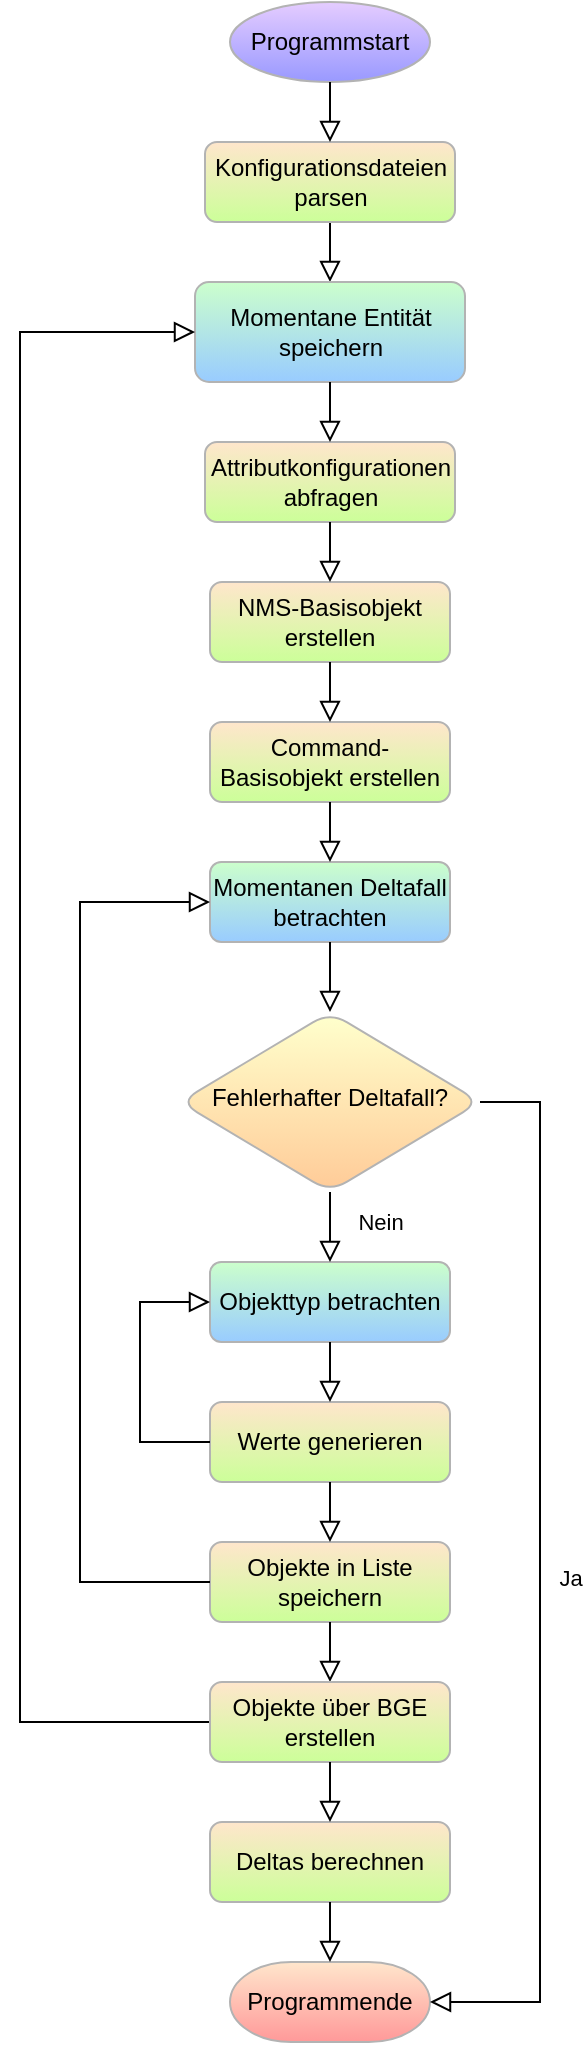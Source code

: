 <mxfile version="18.2.0" type="device"><diagram id="C5RBs43oDa-KdzZeNtuy" name="Page-1"><mxGraphModel dx="1408" dy="693" grid="1" gridSize="10" guides="1" tooltips="1" connect="1" arrows="1" fold="1" page="1" pageScale="1" pageWidth="827" pageHeight="1169" math="0" shadow="0"><root><mxCell id="WIyWlLk6GJQsqaUBKTNV-0"/><mxCell id="WIyWlLk6GJQsqaUBKTNV-1" parent="WIyWlLk6GJQsqaUBKTNV-0"/><mxCell id="WIyWlLk6GJQsqaUBKTNV-2" value="" style="rounded=0;html=1;jettySize=auto;orthogonalLoop=1;fontSize=11;endArrow=block;endFill=0;endSize=8;strokeWidth=1;shadow=0;labelBackgroundColor=none;edgeStyle=orthogonalEdgeStyle;entryX=0.5;entryY=0;entryDx=0;entryDy=0;" parent="WIyWlLk6GJQsqaUBKTNV-1" source="WIyWlLk6GJQsqaUBKTNV-3" target="54IcPYgjZQxZPNnTo4zi-11" edge="1"><mxGeometry relative="1" as="geometry"><mxPoint x="285" y="150" as="targetPoint"/></mxGeometry></mxCell><mxCell id="WIyWlLk6GJQsqaUBKTNV-3" value="Konfigurationsdateien parsen" style="rounded=1;whiteSpace=wrap;html=1;fontSize=12;glass=0;strokeWidth=1;shadow=0;gradientColor=#CCFF99;fillColor=#FFE6CC;strokeColor=#B3B3B3;fontColor=#000000;sketch=0;" parent="WIyWlLk6GJQsqaUBKTNV-1" vertex="1"><mxGeometry x="222.5" y="210" width="125" height="40" as="geometry"/></mxCell><mxCell id="WIyWlLk6GJQsqaUBKTNV-11" value="Attributkonfigurationen abfragen" style="rounded=1;whiteSpace=wrap;html=1;fontSize=12;glass=0;strokeWidth=1;shadow=0;fillColor=#FFE6CC;strokeColor=#B3B3B3;fontColor=#000000;gradientColor=#CCFF99;sketch=0;" parent="WIyWlLk6GJQsqaUBKTNV-1" vertex="1"><mxGeometry x="222.5" y="360" width="125" height="40" as="geometry"/></mxCell><mxCell id="54IcPYgjZQxZPNnTo4zi-11" value="Momentane Entität speichern" style="rounded=1;whiteSpace=wrap;html=1;absoluteArcSize=1;arcSize=14;strokeWidth=1;shadow=0;glass=0;sketch=0;fontFamily=Helvetica;fontSize=12;fontColor=#000000;fillColor=#CCFFCC;gradientColor=#99CCFF;strokeColor=#B3B3B3;" parent="WIyWlLk6GJQsqaUBKTNV-1" vertex="1"><mxGeometry x="217.5" y="280" width="135" height="50" as="geometry"/></mxCell><mxCell id="54IcPYgjZQxZPNnTo4zi-12" value="" style="rounded=0;html=1;jettySize=auto;orthogonalLoop=1;fontSize=11;endArrow=block;endFill=0;endSize=8;strokeWidth=1;shadow=0;labelBackgroundColor=none;edgeStyle=orthogonalEdgeStyle;exitX=0.5;exitY=1;exitDx=0;exitDy=0;" parent="WIyWlLk6GJQsqaUBKTNV-1" source="54IcPYgjZQxZPNnTo4zi-11" target="WIyWlLk6GJQsqaUBKTNV-11" edge="1"><mxGeometry y="15" relative="1" as="geometry"><mxPoint as="offset"/><mxPoint x="295" y="250" as="sourcePoint"/><mxPoint x="295" y="290" as="targetPoint"/></mxGeometry></mxCell><mxCell id="54IcPYgjZQxZPNnTo4zi-13" value="NMS-Basisobjekt erstellen" style="rounded=1;whiteSpace=wrap;html=1;fontSize=12;glass=0;strokeWidth=1;shadow=0;fillColor=#FFE6CC;strokeColor=#B3B3B3;fontColor=#000000;gradientColor=#CCFF99;sketch=0;" parent="WIyWlLk6GJQsqaUBKTNV-1" vertex="1"><mxGeometry x="225" y="430" width="120" height="40" as="geometry"/></mxCell><mxCell id="54IcPYgjZQxZPNnTo4zi-14" value="" style="rounded=0;html=1;jettySize=auto;orthogonalLoop=1;fontSize=11;endArrow=block;endFill=0;endSize=8;strokeWidth=1;shadow=0;labelBackgroundColor=none;edgeStyle=orthogonalEdgeStyle;exitX=0.5;exitY=1;exitDx=0;exitDy=0;entryX=0.5;entryY=0;entryDx=0;entryDy=0;" parent="WIyWlLk6GJQsqaUBKTNV-1" source="WIyWlLk6GJQsqaUBKTNV-11" target="54IcPYgjZQxZPNnTo4zi-13" edge="1"><mxGeometry y="15" relative="1" as="geometry"><mxPoint as="offset"/><mxPoint x="600" y="300" as="sourcePoint"/><mxPoint x="670" y="420" as="targetPoint"/></mxGeometry></mxCell><mxCell id="NFOxhoEkHo1SYY4BOh8E-0" value="Command-Basisobjekt erstellen" style="rounded=1;whiteSpace=wrap;html=1;fontSize=12;glass=0;strokeWidth=1;shadow=0;fillColor=#FFE6CC;strokeColor=#B3B3B3;fontColor=#000000;gradientColor=#CCFF99;sketch=0;" vertex="1" parent="WIyWlLk6GJQsqaUBKTNV-1"><mxGeometry x="225" y="500" width="120" height="40" as="geometry"/></mxCell><mxCell id="NFOxhoEkHo1SYY4BOh8E-1" value="" style="rounded=0;html=1;jettySize=auto;orthogonalLoop=1;fontSize=11;endArrow=block;endFill=0;endSize=8;strokeWidth=1;shadow=0;labelBackgroundColor=none;edgeStyle=orthogonalEdgeStyle;exitX=0.5;exitY=1;exitDx=0;exitDy=0;entryX=0.5;entryY=0;entryDx=0;entryDy=0;" edge="1" parent="WIyWlLk6GJQsqaUBKTNV-1" source="54IcPYgjZQxZPNnTo4zi-13" target="NFOxhoEkHo1SYY4BOh8E-0"><mxGeometry y="15" relative="1" as="geometry"><mxPoint as="offset"/><mxPoint x="295" y="420" as="sourcePoint"/><mxPoint x="295" y="460" as="targetPoint"/></mxGeometry></mxCell><mxCell id="NFOxhoEkHo1SYY4BOh8E-2" value="Momentanen Deltafall betrachten" style="rounded=1;whiteSpace=wrap;html=1;fontSize=12;glass=0;strokeWidth=1;shadow=0;fillColor=#CCFFCC;strokeColor=#B3B3B3;fontColor=#000000;gradientColor=#99CCFF;sketch=0;arcSize=14;" vertex="1" parent="WIyWlLk6GJQsqaUBKTNV-1"><mxGeometry x="225" y="570" width="120" height="40" as="geometry"/></mxCell><mxCell id="NFOxhoEkHo1SYY4BOh8E-3" value="" style="rounded=0;html=1;jettySize=auto;orthogonalLoop=1;fontSize=11;endArrow=block;endFill=0;endSize=8;strokeWidth=1;shadow=0;labelBackgroundColor=none;edgeStyle=orthogonalEdgeStyle;exitX=0.5;exitY=1;exitDx=0;exitDy=0;entryX=0.5;entryY=0;entryDx=0;entryDy=0;" edge="1" parent="WIyWlLk6GJQsqaUBKTNV-1" source="NFOxhoEkHo1SYY4BOh8E-0" target="NFOxhoEkHo1SYY4BOh8E-2"><mxGeometry y="15" relative="1" as="geometry"><mxPoint as="offset"/><mxPoint x="295" y="500" as="sourcePoint"/><mxPoint x="295" y="540" as="targetPoint"/></mxGeometry></mxCell><mxCell id="NFOxhoEkHo1SYY4BOh8E-4" value="Fehlerhafter Deltafall?" style="rhombus;whiteSpace=wrap;html=1;shadow=0;fontFamily=Helvetica;fontSize=12;align=center;strokeWidth=1;spacing=6;spacingTop=-4;fillColor=#FFCC99;strokeColor=#B3B3B3;fontColor=#000000;rounded=1;glass=0;gradientColor=#FFFFCC;sketch=0;gradientDirection=north;" vertex="1" parent="WIyWlLk6GJQsqaUBKTNV-1"><mxGeometry x="210" y="645" width="150" height="90" as="geometry"/></mxCell><mxCell id="NFOxhoEkHo1SYY4BOh8E-5" value="" style="rounded=0;html=1;jettySize=auto;orthogonalLoop=1;fontSize=11;endArrow=block;endFill=0;endSize=8;strokeWidth=1;shadow=0;labelBackgroundColor=none;edgeStyle=orthogonalEdgeStyle;exitX=0.5;exitY=1;exitDx=0;exitDy=0;entryX=0.5;entryY=0;entryDx=0;entryDy=0;" edge="1" parent="WIyWlLk6GJQsqaUBKTNV-1" source="NFOxhoEkHo1SYY4BOh8E-2" target="NFOxhoEkHo1SYY4BOh8E-4"><mxGeometry y="15" relative="1" as="geometry"><mxPoint as="offset"/><mxPoint x="295" y="580" as="sourcePoint"/><mxPoint x="295" y="620" as="targetPoint"/></mxGeometry></mxCell><mxCell id="NFOxhoEkHo1SYY4BOh8E-7" value="Objekttyp betrachten" style="rounded=1;whiteSpace=wrap;html=1;fontSize=12;glass=0;strokeWidth=1;shadow=0;fillColor=#CCFFCC;strokeColor=#B3B3B3;fontColor=#000000;gradientColor=#99CCFF;sketch=0;arcSize=14;" vertex="1" parent="WIyWlLk6GJQsqaUBKTNV-1"><mxGeometry x="225" y="770" width="120" height="40" as="geometry"/></mxCell><mxCell id="NFOxhoEkHo1SYY4BOh8E-9" value="Nein" style="rounded=0;html=1;jettySize=auto;orthogonalLoop=1;fontSize=11;endArrow=block;endFill=0;endSize=8;strokeWidth=1;shadow=0;labelBackgroundColor=none;edgeStyle=orthogonalEdgeStyle;exitX=0.5;exitY=1;exitDx=0;exitDy=0;" edge="1" parent="WIyWlLk6GJQsqaUBKTNV-1" source="NFOxhoEkHo1SYY4BOh8E-4" target="NFOxhoEkHo1SYY4BOh8E-7"><mxGeometry x="0.111" y="25" relative="1" as="geometry"><mxPoint as="offset"/><mxPoint x="420" y="760" as="sourcePoint"/><mxPoint x="420" y="800" as="targetPoint"/></mxGeometry></mxCell><mxCell id="NFOxhoEkHo1SYY4BOh8E-10" value="Werte generieren" style="rounded=1;whiteSpace=wrap;html=1;fontSize=12;glass=0;strokeWidth=1;shadow=0;fillColor=#FFE6CC;strokeColor=#B3B3B3;fontColor=#000000;gradientColor=#CCFF99;sketch=0;" vertex="1" parent="WIyWlLk6GJQsqaUBKTNV-1"><mxGeometry x="225" y="840" width="120" height="40" as="geometry"/></mxCell><mxCell id="NFOxhoEkHo1SYY4BOh8E-11" value="" style="rounded=0;html=1;jettySize=auto;orthogonalLoop=1;fontSize=11;endArrow=block;endFill=0;endSize=8;strokeWidth=1;shadow=0;labelBackgroundColor=none;edgeStyle=orthogonalEdgeStyle;exitX=0.5;exitY=1;exitDx=0;exitDy=0;entryX=0.5;entryY=0;entryDx=0;entryDy=0;" edge="1" parent="WIyWlLk6GJQsqaUBKTNV-1" source="NFOxhoEkHo1SYY4BOh8E-7" target="NFOxhoEkHo1SYY4BOh8E-10"><mxGeometry y="15" relative="1" as="geometry"><mxPoint as="offset"/><mxPoint x="295" y="660" as="sourcePoint"/><mxPoint x="295" y="690" as="targetPoint"/></mxGeometry></mxCell><mxCell id="NFOxhoEkHo1SYY4BOh8E-12" value="Objekte in Liste speichern" style="rounded=1;whiteSpace=wrap;html=1;fontSize=12;glass=0;strokeWidth=1;shadow=0;fillColor=#FFE6CC;strokeColor=#B3B3B3;fontColor=#000000;gradientColor=#CCFF99;sketch=0;" vertex="1" parent="WIyWlLk6GJQsqaUBKTNV-1"><mxGeometry x="225" y="910" width="120" height="40" as="geometry"/></mxCell><mxCell id="NFOxhoEkHo1SYY4BOh8E-13" value="" style="rounded=0;html=1;jettySize=auto;orthogonalLoop=1;fontSize=11;endArrow=block;endFill=0;endSize=8;strokeWidth=1;shadow=0;labelBackgroundColor=none;edgeStyle=orthogonalEdgeStyle;exitX=0.5;exitY=1;exitDx=0;exitDy=0;entryX=0.5;entryY=0;entryDx=0;entryDy=0;" edge="1" parent="WIyWlLk6GJQsqaUBKTNV-1" source="NFOxhoEkHo1SYY4BOh8E-10" target="NFOxhoEkHo1SYY4BOh8E-12"><mxGeometry y="15" relative="1" as="geometry"><mxPoint as="offset"/><mxPoint x="295" y="850" as="sourcePoint"/><mxPoint x="295" y="880" as="targetPoint"/></mxGeometry></mxCell><mxCell id="NFOxhoEkHo1SYY4BOh8E-14" value="Deltas berechnen" style="rounded=1;whiteSpace=wrap;html=1;fontSize=12;glass=0;strokeWidth=1;shadow=0;fillColor=#FFE6CC;strokeColor=#B3B3B3;fontColor=#000000;gradientColor=#CCFF99;sketch=0;" vertex="1" parent="WIyWlLk6GJQsqaUBKTNV-1"><mxGeometry x="225" y="1050" width="120" height="40" as="geometry"/></mxCell><mxCell id="NFOxhoEkHo1SYY4BOh8E-15" value="" style="rounded=0;html=1;jettySize=auto;orthogonalLoop=1;fontSize=11;endArrow=block;endFill=0;endSize=8;strokeWidth=1;shadow=0;labelBackgroundColor=none;edgeStyle=orthogonalEdgeStyle;exitX=0.5;exitY=1;exitDx=0;exitDy=0;entryX=0.5;entryY=0;entryDx=0;entryDy=0;" edge="1" parent="WIyWlLk6GJQsqaUBKTNV-1" source="NFOxhoEkHo1SYY4BOh8E-12" target="NFOxhoEkHo1SYY4BOh8E-27"><mxGeometry y="15" relative="1" as="geometry"><mxPoint as="offset"/><mxPoint x="295" y="920" as="sourcePoint"/><mxPoint x="285" y="980" as="targetPoint"/></mxGeometry></mxCell><mxCell id="NFOxhoEkHo1SYY4BOh8E-18" value="Programmende" style="strokeWidth=1;html=1;shape=mxgraph.flowchart.terminator;whiteSpace=wrap;fillColor=#FFE6CC;strokeColor=#B3B3B3;fontColor=#000000;rounded=1;glass=0;shadow=0;gradientColor=#FF9999;sketch=0;gradientDirection=south;" vertex="1" parent="WIyWlLk6GJQsqaUBKTNV-1"><mxGeometry x="235" y="1120" width="100" height="40" as="geometry"/></mxCell><mxCell id="NFOxhoEkHo1SYY4BOh8E-19" value="" style="rounded=0;html=1;jettySize=auto;orthogonalLoop=1;fontSize=11;endArrow=block;endFill=0;endSize=8;strokeWidth=1;shadow=0;labelBackgroundColor=none;edgeStyle=orthogonalEdgeStyle;exitX=0.5;exitY=1;exitDx=0;exitDy=0;entryX=0.5;entryY=0;entryDx=0;entryDy=0;entryPerimeter=0;" edge="1" parent="WIyWlLk6GJQsqaUBKTNV-1" source="NFOxhoEkHo1SYY4BOh8E-14" target="NFOxhoEkHo1SYY4BOh8E-18"><mxGeometry y="15" relative="1" as="geometry"><mxPoint as="offset"/><mxPoint x="295" y="990" as="sourcePoint"/><mxPoint x="285" y="1050" as="targetPoint"/></mxGeometry></mxCell><mxCell id="NFOxhoEkHo1SYY4BOh8E-21" value="Programmstart" style="strokeWidth=1;html=1;shape=mxgraph.flowchart.start_1;whiteSpace=wrap;gradientColor=#9999FF;gradientDirection=south;fillColor=#E5CCFF;strokeColor=#B3B3B3;fontColor=#000000;rounded=1;glass=0;shadow=0;sketch=0;" vertex="1" parent="WIyWlLk6GJQsqaUBKTNV-1"><mxGeometry x="235" y="140" width="100" height="40" as="geometry"/></mxCell><mxCell id="NFOxhoEkHo1SYY4BOh8E-22" value="" style="rounded=0;html=1;jettySize=auto;orthogonalLoop=1;fontSize=11;endArrow=block;endFill=0;endSize=8;strokeWidth=1;shadow=0;labelBackgroundColor=none;edgeStyle=orthogonalEdgeStyle;exitX=0.5;exitY=1;exitDx=0;exitDy=0;exitPerimeter=0;entryX=0.5;entryY=0;entryDx=0;entryDy=0;" edge="1" parent="WIyWlLk6GJQsqaUBKTNV-1" source="NFOxhoEkHo1SYY4BOh8E-21" target="WIyWlLk6GJQsqaUBKTNV-3"><mxGeometry relative="1" as="geometry"><mxPoint x="295" y="130" as="sourcePoint"/><mxPoint x="295" y="160" as="targetPoint"/></mxGeometry></mxCell><mxCell id="NFOxhoEkHo1SYY4BOh8E-23" value="" style="rounded=0;html=1;jettySize=auto;orthogonalLoop=1;fontSize=11;endArrow=block;endFill=0;endSize=8;strokeWidth=1;shadow=0;labelBackgroundColor=none;edgeStyle=orthogonalEdgeStyle;entryX=0;entryY=0.5;entryDx=0;entryDy=0;exitX=0;exitY=0.5;exitDx=0;exitDy=0;" edge="1" parent="WIyWlLk6GJQsqaUBKTNV-1" source="NFOxhoEkHo1SYY4BOh8E-27" target="54IcPYgjZQxZPNnTo4zi-11"><mxGeometry x="0.42" y="-40" relative="1" as="geometry"><mxPoint as="offset"/><mxPoint x="120" y="1040" as="sourcePoint"/><mxPoint x="150" y="410" as="targetPoint"/><Array as="points"><mxPoint x="130" y="1000"/><mxPoint x="130" y="305"/></Array></mxGeometry></mxCell><mxCell id="NFOxhoEkHo1SYY4BOh8E-24" value="" style="rounded=0;html=1;jettySize=auto;orthogonalLoop=1;fontSize=11;endArrow=block;endFill=0;endSize=8;strokeWidth=1;shadow=0;labelBackgroundColor=none;edgeStyle=orthogonalEdgeStyle;exitX=0;exitY=0.5;exitDx=0;exitDy=0;entryX=0;entryY=0.5;entryDx=0;entryDy=0;" edge="1" parent="WIyWlLk6GJQsqaUBKTNV-1" source="NFOxhoEkHo1SYY4BOh8E-10" target="NFOxhoEkHo1SYY4BOh8E-7"><mxGeometry y="15" relative="1" as="geometry"><mxPoint as="offset"/><mxPoint x="295" y="340" as="sourcePoint"/><mxPoint x="295" y="370" as="targetPoint"/><Array as="points"><mxPoint x="190" y="860"/><mxPoint x="190" y="790"/></Array></mxGeometry></mxCell><mxCell id="NFOxhoEkHo1SYY4BOh8E-26" value="Ja" style="rounded=0;html=1;jettySize=auto;orthogonalLoop=1;fontSize=11;endArrow=block;endFill=0;endSize=8;strokeWidth=1;shadow=0;labelBackgroundColor=none;edgeStyle=orthogonalEdgeStyle;exitX=1;exitY=0.5;exitDx=0;exitDy=0;entryX=1;entryY=0.5;entryDx=0;entryDy=0;entryPerimeter=0;" edge="1" parent="WIyWlLk6GJQsqaUBKTNV-1" source="NFOxhoEkHo1SYY4BOh8E-4" target="NFOxhoEkHo1SYY4BOh8E-18"><mxGeometry y="15" relative="1" as="geometry"><mxPoint as="offset"/><mxPoint x="370" y="205" as="sourcePoint"/><mxPoint x="345" y="1080" as="targetPoint"/><Array as="points"><mxPoint x="390" y="690"/><mxPoint x="390" y="1140"/></Array></mxGeometry></mxCell><mxCell id="NFOxhoEkHo1SYY4BOh8E-27" value="Objekte über BGE erstellen" style="rounded=1;whiteSpace=wrap;html=1;fontSize=12;glass=0;strokeWidth=1;shadow=0;fillColor=#FFE6CC;strokeColor=#B3B3B3;fontColor=#000000;gradientColor=#CCFF99;sketch=0;" vertex="1" parent="WIyWlLk6GJQsqaUBKTNV-1"><mxGeometry x="225" y="980" width="120" height="40" as="geometry"/></mxCell><mxCell id="NFOxhoEkHo1SYY4BOh8E-29" value="" style="rounded=0;html=1;jettySize=auto;orthogonalLoop=1;fontSize=11;endArrow=block;endFill=0;endSize=8;strokeWidth=1;shadow=0;labelBackgroundColor=none;edgeStyle=orthogonalEdgeStyle;exitX=0.5;exitY=1;exitDx=0;exitDy=0;entryX=0.5;entryY=0;entryDx=0;entryDy=0;" edge="1" parent="WIyWlLk6GJQsqaUBKTNV-1" source="NFOxhoEkHo1SYY4BOh8E-27" target="NFOxhoEkHo1SYY4BOh8E-14"><mxGeometry y="15" relative="1" as="geometry"><mxPoint as="offset"/><mxPoint x="295" y="960" as="sourcePoint"/><mxPoint x="295" y="990" as="targetPoint"/></mxGeometry></mxCell><mxCell id="NFOxhoEkHo1SYY4BOh8E-32" value="" style="rounded=0;html=1;jettySize=auto;orthogonalLoop=1;fontSize=11;endArrow=block;endFill=0;endSize=8;strokeWidth=1;shadow=0;labelBackgroundColor=none;edgeStyle=orthogonalEdgeStyle;exitX=0;exitY=0.5;exitDx=0;exitDy=0;entryX=0;entryY=0.5;entryDx=0;entryDy=0;" edge="1" parent="WIyWlLk6GJQsqaUBKTNV-1" source="NFOxhoEkHo1SYY4BOh8E-12" target="NFOxhoEkHo1SYY4BOh8E-2"><mxGeometry y="15" relative="1" as="geometry"><mxPoint as="offset"/><mxPoint x="235" y="870" as="sourcePoint"/><mxPoint x="235" y="800" as="targetPoint"/><Array as="points"><mxPoint x="160" y="930"/><mxPoint x="160" y="590"/></Array></mxGeometry></mxCell></root></mxGraphModel></diagram></mxfile>